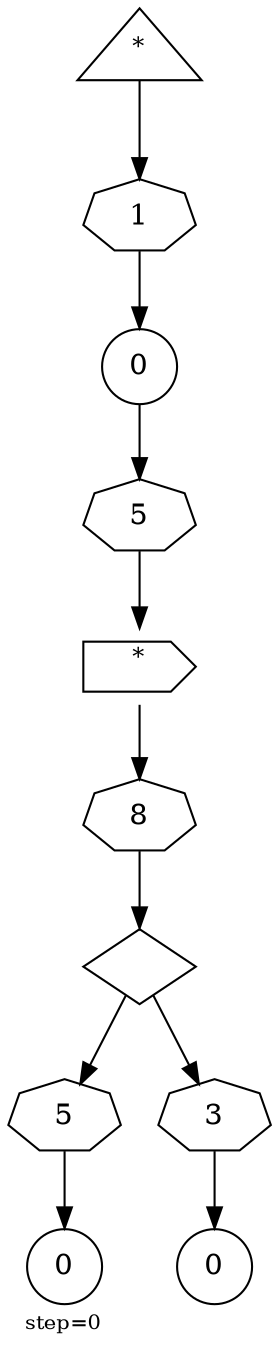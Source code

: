 digraph {
  graph  [labelloc=bottom,labeljust=left,fontsize="10",label="step=0"];
  "191" [shape=triangle,peripheries="1",label=<<SUP>*</SUP>>,labelfontcolor=black,color=black];
  "192" [shape=circle,peripheries="1",label=<0>,labelfontcolor=black,color=black];
  "194" [shape=cds,peripheries="1",label=<<SUP>*</SUP>>,labelfontcolor=black,color=black];
  "196" [shape=diamond,peripheries="1",label="",labelfontcolor=black,color=black];
  "198" [shape=circle,peripheries="1",label=<0>,labelfontcolor=black,color=black];
  "200" [shape=circle,peripheries="1",label=<0>,labelfontcolor=black,color=black];
  "193" [label=<1>,peripheries="1",color=black,shape=septagon];
  "191" -> "193" [color=black];
  "193" -> "192" [color=black];
  "195" [label=<5>,peripheries="1",color=black,shape=septagon];
  "192" -> "195" [color=black];
  "195" -> "194" [color=black];
  "197" [label=<8>,peripheries="1",color=black,shape=septagon];
  "194" -> "197" [color=black];
  "197" -> "196" [color=black];
  "199" [label=<5>,peripheries="1",color=black,shape=septagon];
  "196" -> "199" [color=black];
  "199" -> "198" [color=black];
  "201" [label=<3>,peripheries="1",color=black,shape=septagon];
  "196" -> "201" [color=black];
  "201" -> "200" [color=black];
}